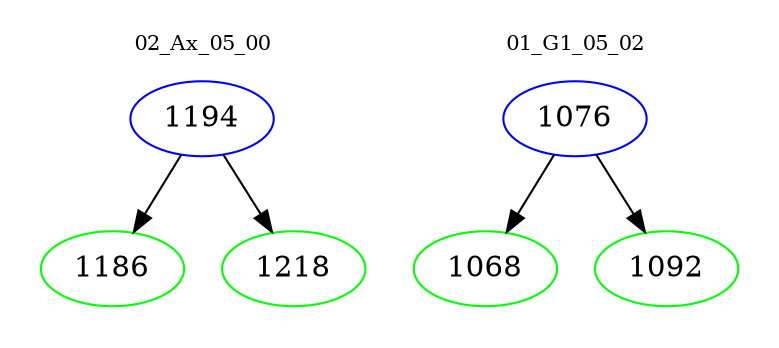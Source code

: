 digraph{
subgraph cluster_0 {
color = white
label = "02_Ax_05_00";
fontsize=10;
T0_1194 [label="1194", color="blue"]
T0_1194 -> T0_1186 [color="black"]
T0_1186 [label="1186", color="green"]
T0_1194 -> T0_1218 [color="black"]
T0_1218 [label="1218", color="green"]
}
subgraph cluster_1 {
color = white
label = "01_G1_05_02";
fontsize=10;
T1_1076 [label="1076", color="blue"]
T1_1076 -> T1_1068 [color="black"]
T1_1068 [label="1068", color="green"]
T1_1076 -> T1_1092 [color="black"]
T1_1092 [label="1092", color="green"]
}
}
